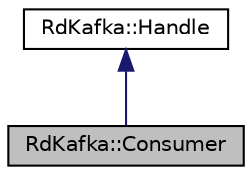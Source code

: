 digraph "RdKafka::Consumer"
{
  edge [fontname="Helvetica",fontsize="10",labelfontname="Helvetica",labelfontsize="10"];
  node [fontname="Helvetica",fontsize="10",shape=record];
  Node1 [label="RdKafka::Consumer",height=0.2,width=0.4,color="black", fillcolor="grey75", style="filled" fontcolor="black"];
  Node2 -> Node1 [dir="back",color="midnightblue",fontsize="10",style="solid"];
  Node2 [label="RdKafka::Handle",height=0.2,width=0.4,color="black", fillcolor="white", style="filled",URL="$classRdKafka_1_1Handle.html"];
}
